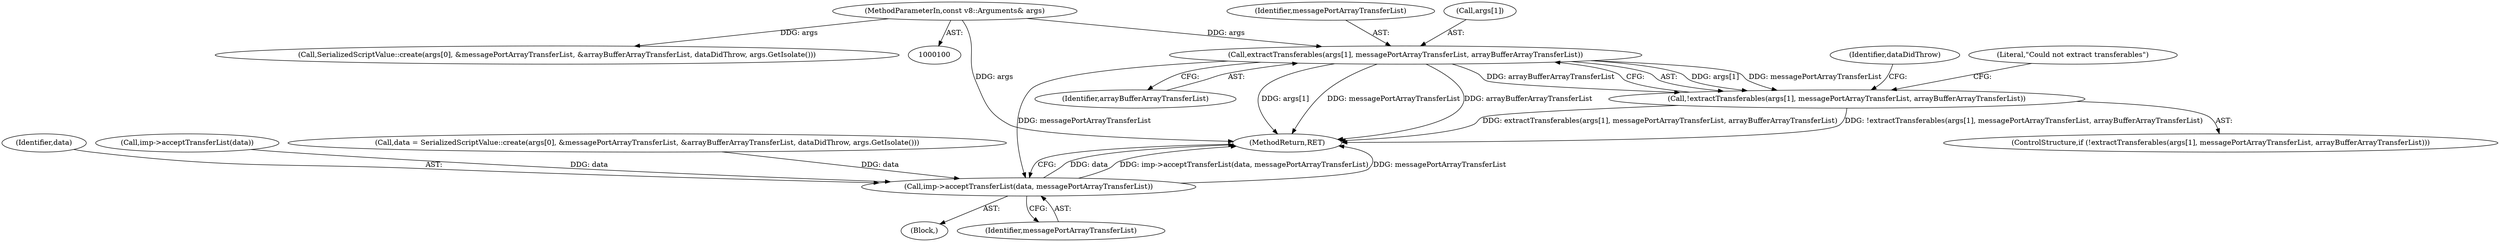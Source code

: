 digraph "0_Chrome_e9372a1bfd3588a80fcf49aa07321f0971dd6091_41@array" {
"1000126" [label="(Call,extractTransferables(args[1], messagePortArrayTransferList, arrayBufferArrayTransferList))"];
"1000101" [label="(MethodParameterIn,const v8::Arguments& args)"];
"1000125" [label="(Call,!extractTransferables(args[1], messagePortArrayTransferList, arrayBufferArrayTransferList))"];
"1000163" [label="(Call,imp->acceptTransferList(data, messagePortArrayTransferList))"];
"1000137" [label="(Identifier,dataDidThrow)"];
"1000131" [label="(Identifier,arrayBufferArrayTransferList)"];
"1000130" [label="(Identifier,messagePortArrayTransferList)"];
"1000134" [label="(Literal,\"Could not extract transferables\")"];
"1000166" [label="(MethodReturn,RET)"];
"1000127" [label="(Call,args[1])"];
"1000142" [label="(Call,SerializedScriptValue::create(args[0], &messagePortArrayTransferList, &arrayBufferArrayTransferList, dataDidThrow, args.GetIsolate()))"];
"1000164" [label="(Identifier,data)"];
"1000125" [label="(Call,!extractTransferables(args[1], messagePortArrayTransferList, arrayBufferArrayTransferList))"];
"1000124" [label="(ControlStructure,if (!extractTransferables(args[1], messagePortArrayTransferList, arrayBufferArrayTransferList)))"];
"1000102" [label="(Block,)"];
"1000165" [label="(Identifier,messagePortArrayTransferList)"];
"1000126" [label="(Call,extractTransferables(args[1], messagePortArrayTransferList, arrayBufferArrayTransferList))"];
"1000161" [label="(Call,imp->acceptTransferList(data))"];
"1000101" [label="(MethodParameterIn,const v8::Arguments& args)"];
"1000163" [label="(Call,imp->acceptTransferList(data, messagePortArrayTransferList))"];
"1000140" [label="(Call,data = SerializedScriptValue::create(args[0], &messagePortArrayTransferList, &arrayBufferArrayTransferList, dataDidThrow, args.GetIsolate()))"];
"1000126" -> "1000125"  [label="AST: "];
"1000126" -> "1000131"  [label="CFG: "];
"1000127" -> "1000126"  [label="AST: "];
"1000130" -> "1000126"  [label="AST: "];
"1000131" -> "1000126"  [label="AST: "];
"1000125" -> "1000126"  [label="CFG: "];
"1000126" -> "1000166"  [label="DDG: args[1]"];
"1000126" -> "1000166"  [label="DDG: messagePortArrayTransferList"];
"1000126" -> "1000166"  [label="DDG: arrayBufferArrayTransferList"];
"1000126" -> "1000125"  [label="DDG: args[1]"];
"1000126" -> "1000125"  [label="DDG: messagePortArrayTransferList"];
"1000126" -> "1000125"  [label="DDG: arrayBufferArrayTransferList"];
"1000101" -> "1000126"  [label="DDG: args"];
"1000126" -> "1000163"  [label="DDG: messagePortArrayTransferList"];
"1000101" -> "1000100"  [label="AST: "];
"1000101" -> "1000166"  [label="DDG: args"];
"1000101" -> "1000142"  [label="DDG: args"];
"1000125" -> "1000124"  [label="AST: "];
"1000134" -> "1000125"  [label="CFG: "];
"1000137" -> "1000125"  [label="CFG: "];
"1000125" -> "1000166"  [label="DDG: !extractTransferables(args[1], messagePortArrayTransferList, arrayBufferArrayTransferList)"];
"1000125" -> "1000166"  [label="DDG: extractTransferables(args[1], messagePortArrayTransferList, arrayBufferArrayTransferList)"];
"1000163" -> "1000102"  [label="AST: "];
"1000163" -> "1000165"  [label="CFG: "];
"1000164" -> "1000163"  [label="AST: "];
"1000165" -> "1000163"  [label="AST: "];
"1000166" -> "1000163"  [label="CFG: "];
"1000163" -> "1000166"  [label="DDG: data"];
"1000163" -> "1000166"  [label="DDG: imp->acceptTransferList(data, messagePortArrayTransferList)"];
"1000163" -> "1000166"  [label="DDG: messagePortArrayTransferList"];
"1000140" -> "1000163"  [label="DDG: data"];
"1000161" -> "1000163"  [label="DDG: data"];
}
